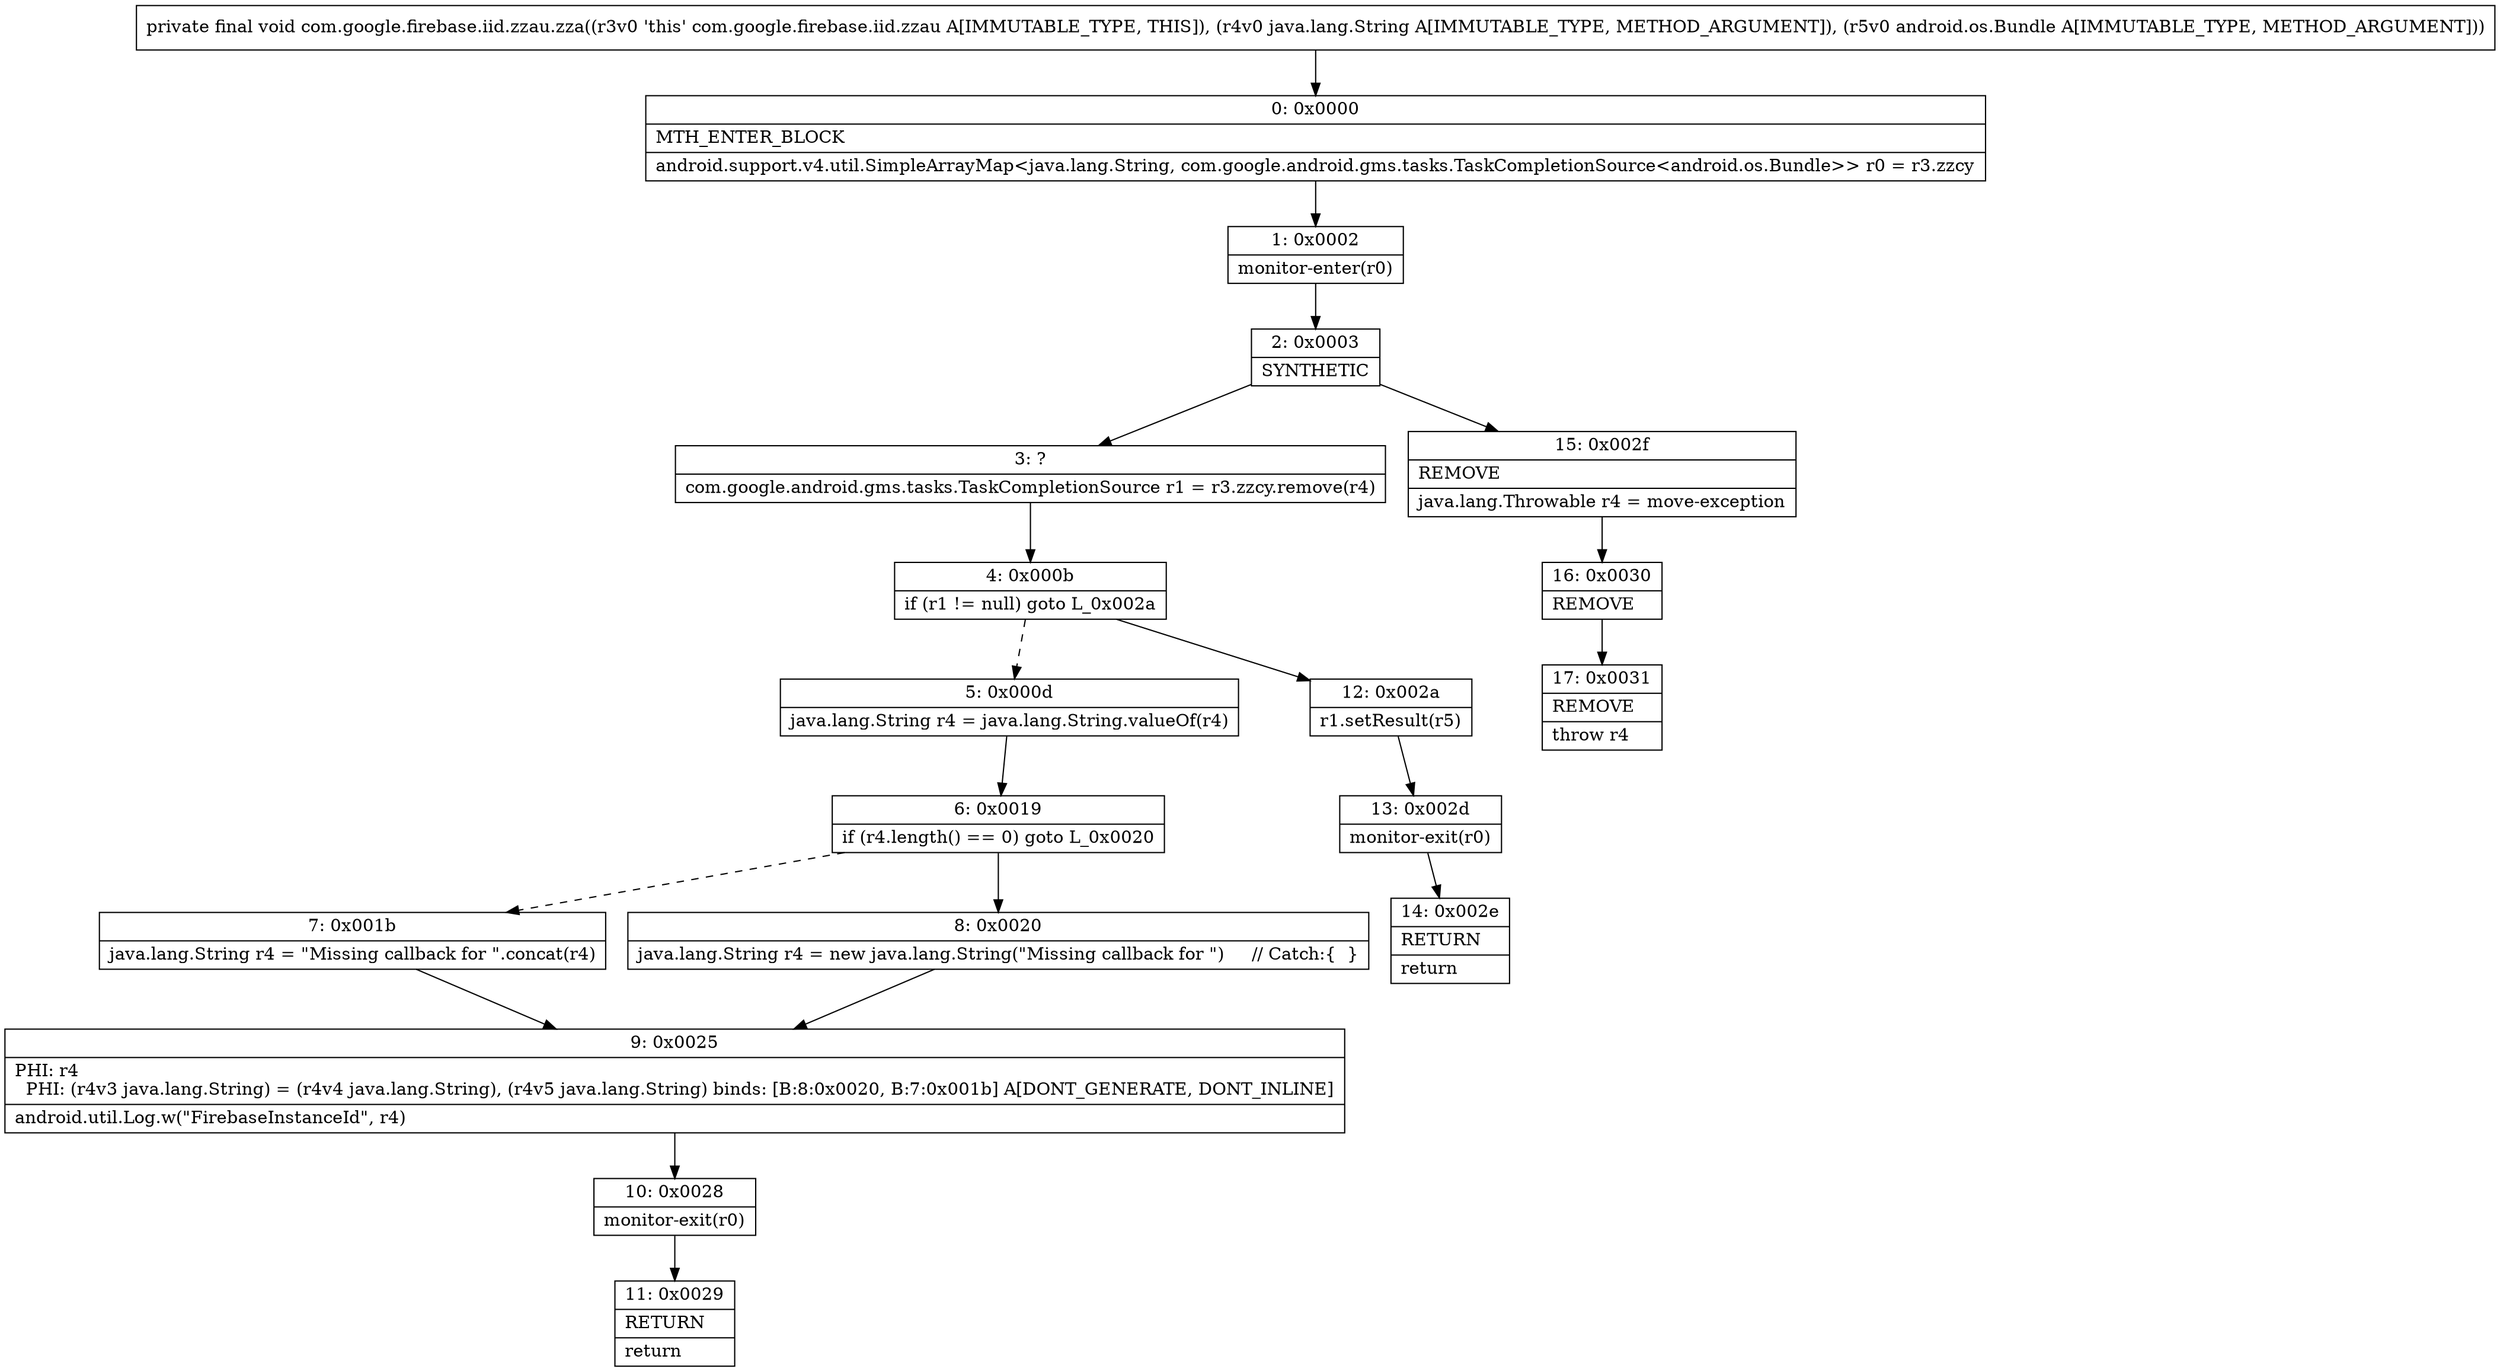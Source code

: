 digraph "CFG forcom.google.firebase.iid.zzau.zza(Ljava\/lang\/String;Landroid\/os\/Bundle;)V" {
Node_0 [shape=record,label="{0\:\ 0x0000|MTH_ENTER_BLOCK\l|android.support.v4.util.SimpleArrayMap\<java.lang.String, com.google.android.gms.tasks.TaskCompletionSource\<android.os.Bundle\>\> r0 = r3.zzcy\l}"];
Node_1 [shape=record,label="{1\:\ 0x0002|monitor\-enter(r0)\l}"];
Node_2 [shape=record,label="{2\:\ 0x0003|SYNTHETIC\l}"];
Node_3 [shape=record,label="{3\:\ ?|com.google.android.gms.tasks.TaskCompletionSource r1 = r3.zzcy.remove(r4)\l}"];
Node_4 [shape=record,label="{4\:\ 0x000b|if (r1 != null) goto L_0x002a\l}"];
Node_5 [shape=record,label="{5\:\ 0x000d|java.lang.String r4 = java.lang.String.valueOf(r4)\l}"];
Node_6 [shape=record,label="{6\:\ 0x0019|if (r4.length() == 0) goto L_0x0020\l}"];
Node_7 [shape=record,label="{7\:\ 0x001b|java.lang.String r4 = \"Missing callback for \".concat(r4)\l}"];
Node_8 [shape=record,label="{8\:\ 0x0020|java.lang.String r4 = new java.lang.String(\"Missing callback for \")     \/\/ Catch:\{  \}\l}"];
Node_9 [shape=record,label="{9\:\ 0x0025|PHI: r4 \l  PHI: (r4v3 java.lang.String) = (r4v4 java.lang.String), (r4v5 java.lang.String) binds: [B:8:0x0020, B:7:0x001b] A[DONT_GENERATE, DONT_INLINE]\l|android.util.Log.w(\"FirebaseInstanceId\", r4)\l}"];
Node_10 [shape=record,label="{10\:\ 0x0028|monitor\-exit(r0)\l}"];
Node_11 [shape=record,label="{11\:\ 0x0029|RETURN\l|return\l}"];
Node_12 [shape=record,label="{12\:\ 0x002a|r1.setResult(r5)\l}"];
Node_13 [shape=record,label="{13\:\ 0x002d|monitor\-exit(r0)\l}"];
Node_14 [shape=record,label="{14\:\ 0x002e|RETURN\l|return\l}"];
Node_15 [shape=record,label="{15\:\ 0x002f|REMOVE\l|java.lang.Throwable r4 = move\-exception\l}"];
Node_16 [shape=record,label="{16\:\ 0x0030|REMOVE\l}"];
Node_17 [shape=record,label="{17\:\ 0x0031|REMOVE\l|throw r4\l}"];
MethodNode[shape=record,label="{private final void com.google.firebase.iid.zzau.zza((r3v0 'this' com.google.firebase.iid.zzau A[IMMUTABLE_TYPE, THIS]), (r4v0 java.lang.String A[IMMUTABLE_TYPE, METHOD_ARGUMENT]), (r5v0 android.os.Bundle A[IMMUTABLE_TYPE, METHOD_ARGUMENT])) }"];
MethodNode -> Node_0;
Node_0 -> Node_1;
Node_1 -> Node_2;
Node_2 -> Node_3;
Node_2 -> Node_15;
Node_3 -> Node_4;
Node_4 -> Node_5[style=dashed];
Node_4 -> Node_12;
Node_5 -> Node_6;
Node_6 -> Node_7[style=dashed];
Node_6 -> Node_8;
Node_7 -> Node_9;
Node_8 -> Node_9;
Node_9 -> Node_10;
Node_10 -> Node_11;
Node_12 -> Node_13;
Node_13 -> Node_14;
Node_15 -> Node_16;
Node_16 -> Node_17;
}


